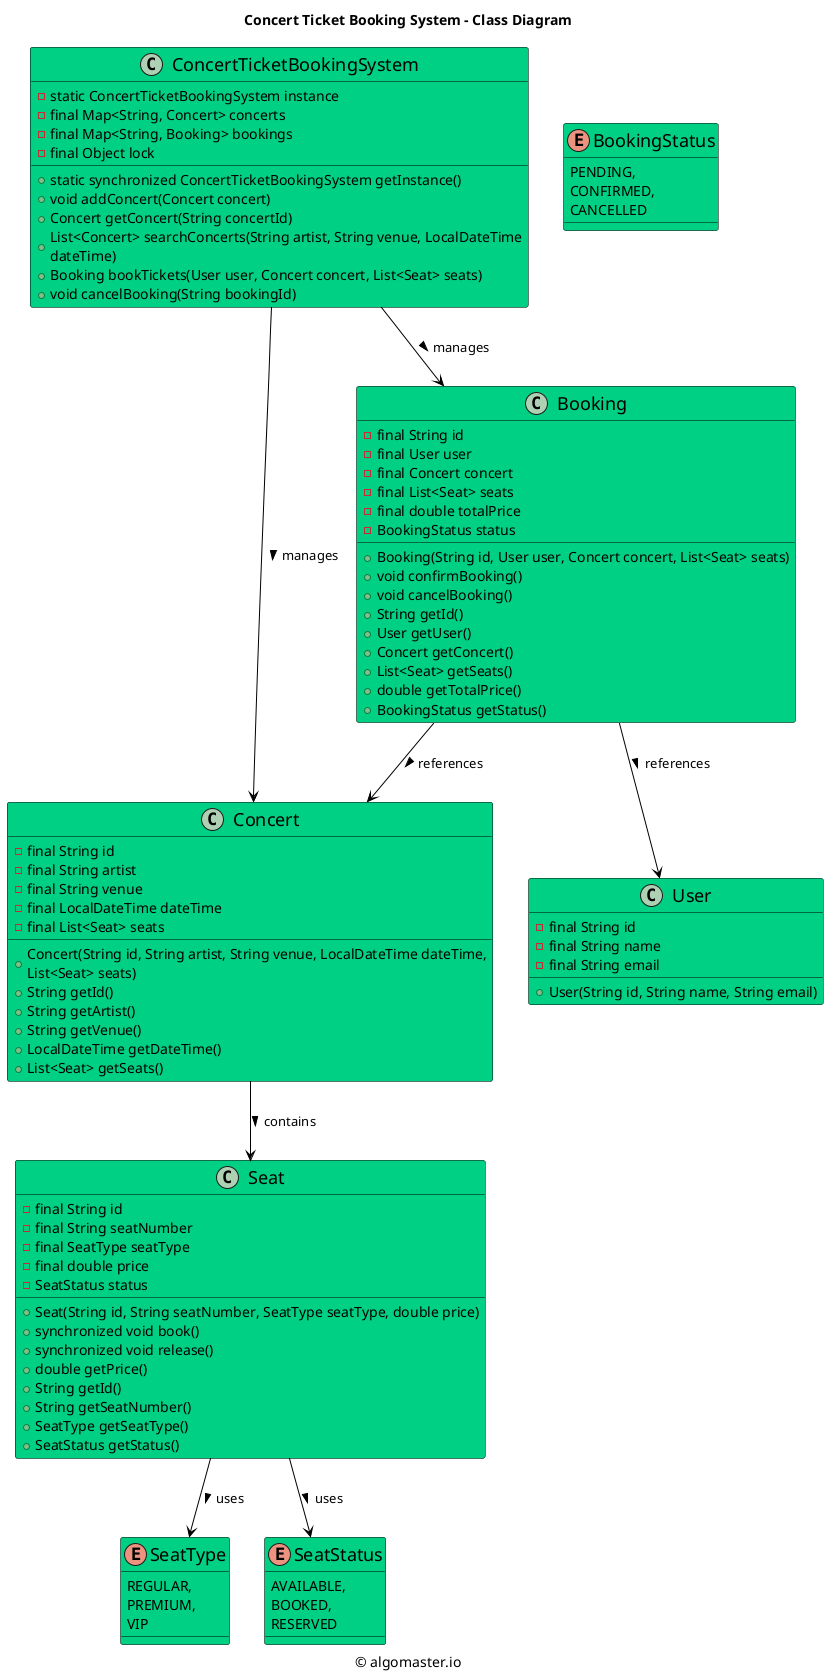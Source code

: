 ```plantuml
@startuml

title Concert Ticket Booking System - Class Diagram

caption © algomaster.io

skinparam backgroundColor white
skinparam wrapWidth 500

skinparam class {
  BackgroundColor #00D084
  BorderColor black
  ArrowColor black
  FontSize 18
}

class ConcertTicketBookingSystem {
    - static ConcertTicketBookingSystem instance
    - final Map<String, Concert> concerts
    - final Map<String, Booking> bookings
    - final Object lock
    + static synchronized ConcertTicketBookingSystem getInstance()
    + void addConcert(Concert concert)
    + Concert getConcert(String concertId)
    + List<Concert> searchConcerts(String artist, String venue, LocalDateTime dateTime)
    + Booking bookTickets(User user, Concert concert, List<Seat> seats)
    + void cancelBooking(String bookingId)
}

class Concert {
    - final String id
    - final String artist
    - final String venue
    - final LocalDateTime dateTime
    - final List<Seat> seats
    + Concert(String id, String artist, String venue, LocalDateTime dateTime, List<Seat> seats)
    + String getId()
    + String getArtist()
    + String getVenue()
    + LocalDateTime getDateTime()
    + List<Seat> getSeats()
}

class Booking {
    - final String id
    - final User user
    - final Concert concert
    - final List<Seat> seats
    - final double totalPrice
    - BookingStatus status
    + Booking(String id, User user, Concert concert, List<Seat> seats)
    + void confirmBooking()
    + void cancelBooking()
    + String getId()
    + User getUser()
    + Concert getConcert()
    + List<Seat> getSeats()
    + double getTotalPrice()
    + BookingStatus getStatus()
}

class User {
    - final String id
    - final String name
    - final String email
    + User(String id, String name, String email)
}

class Seat {
    - final String id
    - final String seatNumber
    - final SeatType seatType
    - final double price
    - SeatStatus status
    + Seat(String id, String seatNumber, SeatType seatType, double price)
    + synchronized void book()
    + synchronized void release()
    + double getPrice()
    + String getId()
    + String getSeatNumber()
    + SeatType getSeatType()
    + SeatStatus getStatus()
}

enum SeatType {
    REGULAR,
    PREMIUM,
    VIP
}

enum SeatStatus {
    AVAILABLE,
    BOOKED,
    RESERVED
}

enum BookingStatus {
    PENDING,
    CONFIRMED,
    CANCELLED
}

ConcertTicketBookingSystem --> Concert: manages >
ConcertTicketBookingSystem --> Booking: manages >
Concert --> Seat: contains >
Booking --> User: references >
Booking --> Concert: references >
Seat --> SeatType: uses >
Seat --> SeatStatus: uses >

@enduml
```